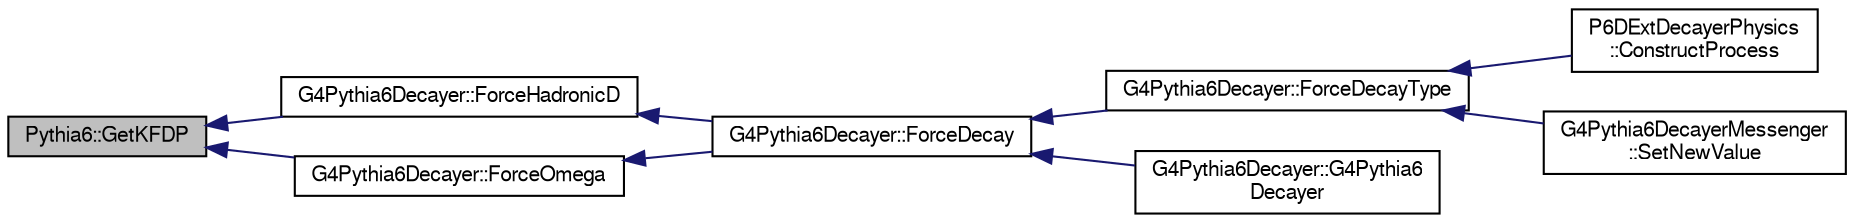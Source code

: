 digraph "Pythia6::GetKFDP"
{
  bgcolor="transparent";
  edge [fontname="FreeSans",fontsize="10",labelfontname="FreeSans",labelfontsize="10"];
  node [fontname="FreeSans",fontsize="10",shape=record];
  rankdir="LR";
  Node1 [label="Pythia6::GetKFDP",height=0.2,width=0.4,color="black", fillcolor="grey75", style="filled" fontcolor="black"];
  Node1 -> Node2 [dir="back",color="midnightblue",fontsize="10",style="solid",fontname="FreeSans"];
  Node2 [label="G4Pythia6Decayer::ForceHadronicD",height=0.2,width=0.4,color="black",URL="$d8/d46/classG4Pythia6Decayer.html#a6f1f6c3050d58e4ff10422cf99dced0b"];
  Node2 -> Node3 [dir="back",color="midnightblue",fontsize="10",style="solid",fontname="FreeSans"];
  Node3 [label="G4Pythia6Decayer::ForceDecay",height=0.2,width=0.4,color="black",URL="$d8/d46/classG4Pythia6Decayer.html#a275808d1bb8f7f3573a88607eb1797a9"];
  Node3 -> Node4 [dir="back",color="midnightblue",fontsize="10",style="solid",fontname="FreeSans"];
  Node4 [label="G4Pythia6Decayer::ForceDecayType",height=0.2,width=0.4,color="black",URL="$d8/d46/classG4Pythia6Decayer.html#a9e2c2eb2d96530707e459567d49cbc70"];
  Node4 -> Node5 [dir="back",color="midnightblue",fontsize="10",style="solid",fontname="FreeSans"];
  Node5 [label="P6DExtDecayerPhysics\l::ConstructProcess",height=0.2,width=0.4,color="black",URL="$db/d73/classP6DExtDecayerPhysics.html#a4f01f2ff0034668cfb45591372d8f1b4"];
  Node4 -> Node6 [dir="back",color="midnightblue",fontsize="10",style="solid",fontname="FreeSans"];
  Node6 [label="G4Pythia6DecayerMessenger\l::SetNewValue",height=0.2,width=0.4,color="black",URL="$d4/d06/classG4Pythia6DecayerMessenger.html#af4a400cb97ecc6dcd249759951290f63"];
  Node3 -> Node7 [dir="back",color="midnightblue",fontsize="10",style="solid",fontname="FreeSans"];
  Node7 [label="G4Pythia6Decayer::G4Pythia6\lDecayer",height=0.2,width=0.4,color="black",URL="$d8/d46/classG4Pythia6Decayer.html#a127f96a4b08c66c526d481757ea10aa0"];
  Node1 -> Node8 [dir="back",color="midnightblue",fontsize="10",style="solid",fontname="FreeSans"];
  Node8 [label="G4Pythia6Decayer::ForceOmega",height=0.2,width=0.4,color="black",URL="$d8/d46/classG4Pythia6Decayer.html#aaf4e00bbb581e2a9ccf2771f163a77b9"];
  Node8 -> Node3 [dir="back",color="midnightblue",fontsize="10",style="solid",fontname="FreeSans"];
}
